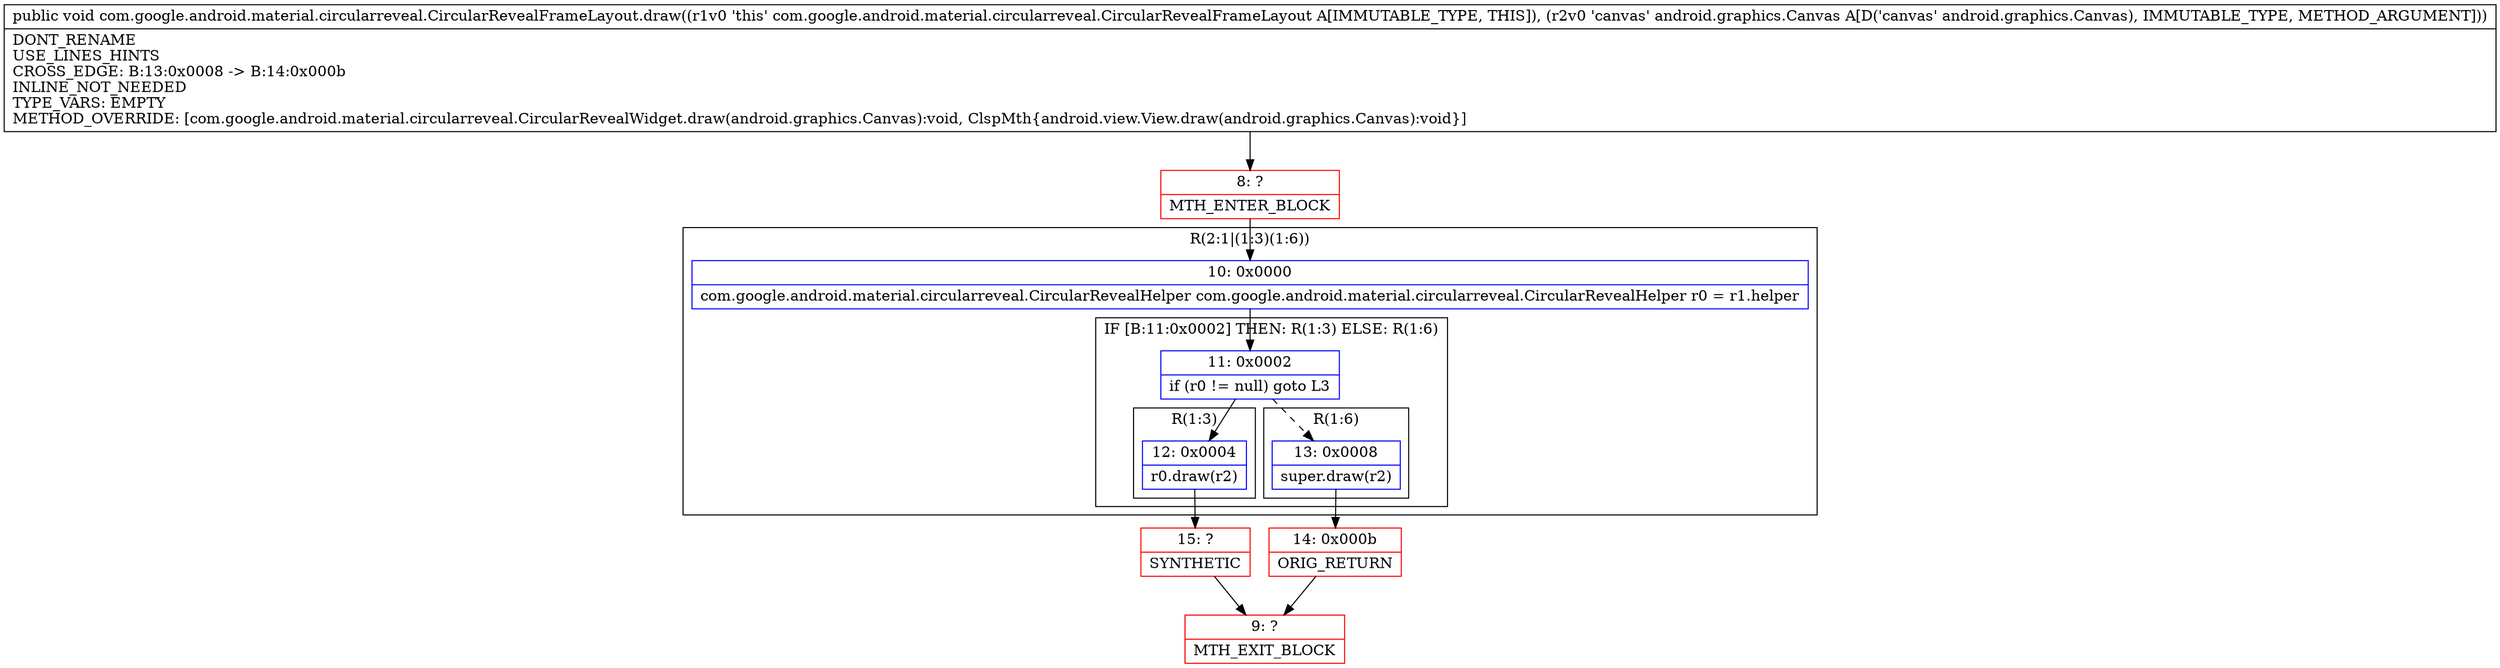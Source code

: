 digraph "CFG forcom.google.android.material.circularreveal.CircularRevealFrameLayout.draw(Landroid\/graphics\/Canvas;)V" {
subgraph cluster_Region_1830917389 {
label = "R(2:1|(1:3)(1:6))";
node [shape=record,color=blue];
Node_10 [shape=record,label="{10\:\ 0x0000|com.google.android.material.circularreveal.CircularRevealHelper com.google.android.material.circularreveal.CircularRevealHelper r0 = r1.helper\l}"];
subgraph cluster_IfRegion_1470781822 {
label = "IF [B:11:0x0002] THEN: R(1:3) ELSE: R(1:6)";
node [shape=record,color=blue];
Node_11 [shape=record,label="{11\:\ 0x0002|if (r0 != null) goto L3\l}"];
subgraph cluster_Region_1271310292 {
label = "R(1:3)";
node [shape=record,color=blue];
Node_12 [shape=record,label="{12\:\ 0x0004|r0.draw(r2)\l}"];
}
subgraph cluster_Region_2113417645 {
label = "R(1:6)";
node [shape=record,color=blue];
Node_13 [shape=record,label="{13\:\ 0x0008|super.draw(r2)\l}"];
}
}
}
Node_8 [shape=record,color=red,label="{8\:\ ?|MTH_ENTER_BLOCK\l}"];
Node_15 [shape=record,color=red,label="{15\:\ ?|SYNTHETIC\l}"];
Node_9 [shape=record,color=red,label="{9\:\ ?|MTH_EXIT_BLOCK\l}"];
Node_14 [shape=record,color=red,label="{14\:\ 0x000b|ORIG_RETURN\l}"];
MethodNode[shape=record,label="{public void com.google.android.material.circularreveal.CircularRevealFrameLayout.draw((r1v0 'this' com.google.android.material.circularreveal.CircularRevealFrameLayout A[IMMUTABLE_TYPE, THIS]), (r2v0 'canvas' android.graphics.Canvas A[D('canvas' android.graphics.Canvas), IMMUTABLE_TYPE, METHOD_ARGUMENT]))  | DONT_RENAME\lUSE_LINES_HINTS\lCROSS_EDGE: B:13:0x0008 \-\> B:14:0x000b\lINLINE_NOT_NEEDED\lTYPE_VARS: EMPTY\lMETHOD_OVERRIDE: [com.google.android.material.circularreveal.CircularRevealWidget.draw(android.graphics.Canvas):void, ClspMth\{android.view.View.draw(android.graphics.Canvas):void\}]\l}"];
MethodNode -> Node_8;Node_10 -> Node_11;
Node_11 -> Node_12;
Node_11 -> Node_13[style=dashed];
Node_12 -> Node_15;
Node_13 -> Node_14;
Node_8 -> Node_10;
Node_15 -> Node_9;
Node_14 -> Node_9;
}

